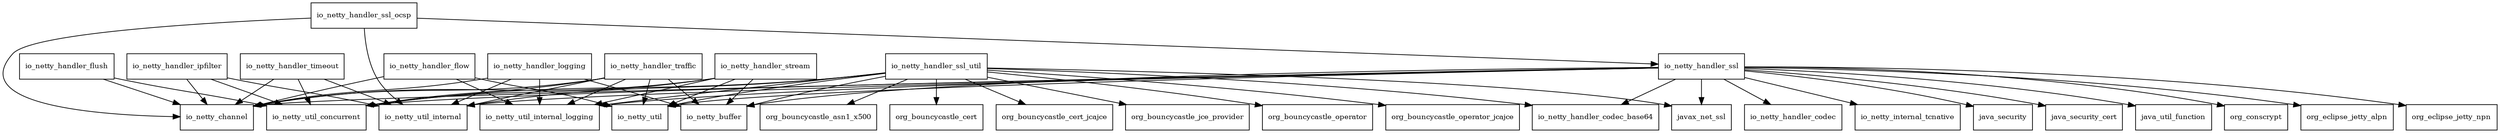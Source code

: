 digraph netty_handler_4_1_33_Final_package_dependencies {
  node [shape = box, fontsize=10.0];
  io_netty_handler_flow -> io_netty_channel;
  io_netty_handler_flow -> io_netty_util;
  io_netty_handler_flow -> io_netty_util_internal_logging;
  io_netty_handler_flush -> io_netty_channel;
  io_netty_handler_flush -> io_netty_util_concurrent;
  io_netty_handler_ipfilter -> io_netty_channel;
  io_netty_handler_ipfilter -> io_netty_util_concurrent;
  io_netty_handler_ipfilter -> io_netty_util_internal;
  io_netty_handler_logging -> io_netty_buffer;
  io_netty_handler_logging -> io_netty_channel;
  io_netty_handler_logging -> io_netty_util_internal;
  io_netty_handler_logging -> io_netty_util_internal_logging;
  io_netty_handler_ssl -> io_netty_buffer;
  io_netty_handler_ssl -> io_netty_channel;
  io_netty_handler_ssl -> io_netty_handler_codec;
  io_netty_handler_ssl -> io_netty_handler_codec_base64;
  io_netty_handler_ssl -> io_netty_internal_tcnative;
  io_netty_handler_ssl -> io_netty_util;
  io_netty_handler_ssl -> io_netty_util_concurrent;
  io_netty_handler_ssl -> io_netty_util_internal;
  io_netty_handler_ssl -> io_netty_util_internal_logging;
  io_netty_handler_ssl -> java_security;
  io_netty_handler_ssl -> java_security_cert;
  io_netty_handler_ssl -> java_util_function;
  io_netty_handler_ssl -> javax_net_ssl;
  io_netty_handler_ssl -> org_conscrypt;
  io_netty_handler_ssl -> org_eclipse_jetty_alpn;
  io_netty_handler_ssl -> org_eclipse_jetty_npn;
  io_netty_handler_ssl_ocsp -> io_netty_channel;
  io_netty_handler_ssl_ocsp -> io_netty_handler_ssl;
  io_netty_handler_ssl_ocsp -> io_netty_util_internal;
  io_netty_handler_ssl_util -> io_netty_buffer;
  io_netty_handler_ssl_util -> io_netty_handler_codec_base64;
  io_netty_handler_ssl_util -> io_netty_util;
  io_netty_handler_ssl_util -> io_netty_util_concurrent;
  io_netty_handler_ssl_util -> io_netty_util_internal;
  io_netty_handler_ssl_util -> io_netty_util_internal_logging;
  io_netty_handler_ssl_util -> javax_net_ssl;
  io_netty_handler_ssl_util -> org_bouncycastle_asn1_x500;
  io_netty_handler_ssl_util -> org_bouncycastle_cert;
  io_netty_handler_ssl_util -> org_bouncycastle_cert_jcajce;
  io_netty_handler_ssl_util -> org_bouncycastle_jce_provider;
  io_netty_handler_ssl_util -> org_bouncycastle_operator;
  io_netty_handler_ssl_util -> org_bouncycastle_operator_jcajce;
  io_netty_handler_stream -> io_netty_buffer;
  io_netty_handler_stream -> io_netty_channel;
  io_netty_handler_stream -> io_netty_util;
  io_netty_handler_stream -> io_netty_util_concurrent;
  io_netty_handler_stream -> io_netty_util_internal_logging;
  io_netty_handler_timeout -> io_netty_channel;
  io_netty_handler_timeout -> io_netty_util_concurrent;
  io_netty_handler_timeout -> io_netty_util_internal;
  io_netty_handler_traffic -> io_netty_buffer;
  io_netty_handler_traffic -> io_netty_channel;
  io_netty_handler_traffic -> io_netty_util;
  io_netty_handler_traffic -> io_netty_util_concurrent;
  io_netty_handler_traffic -> io_netty_util_internal;
  io_netty_handler_traffic -> io_netty_util_internal_logging;
}
